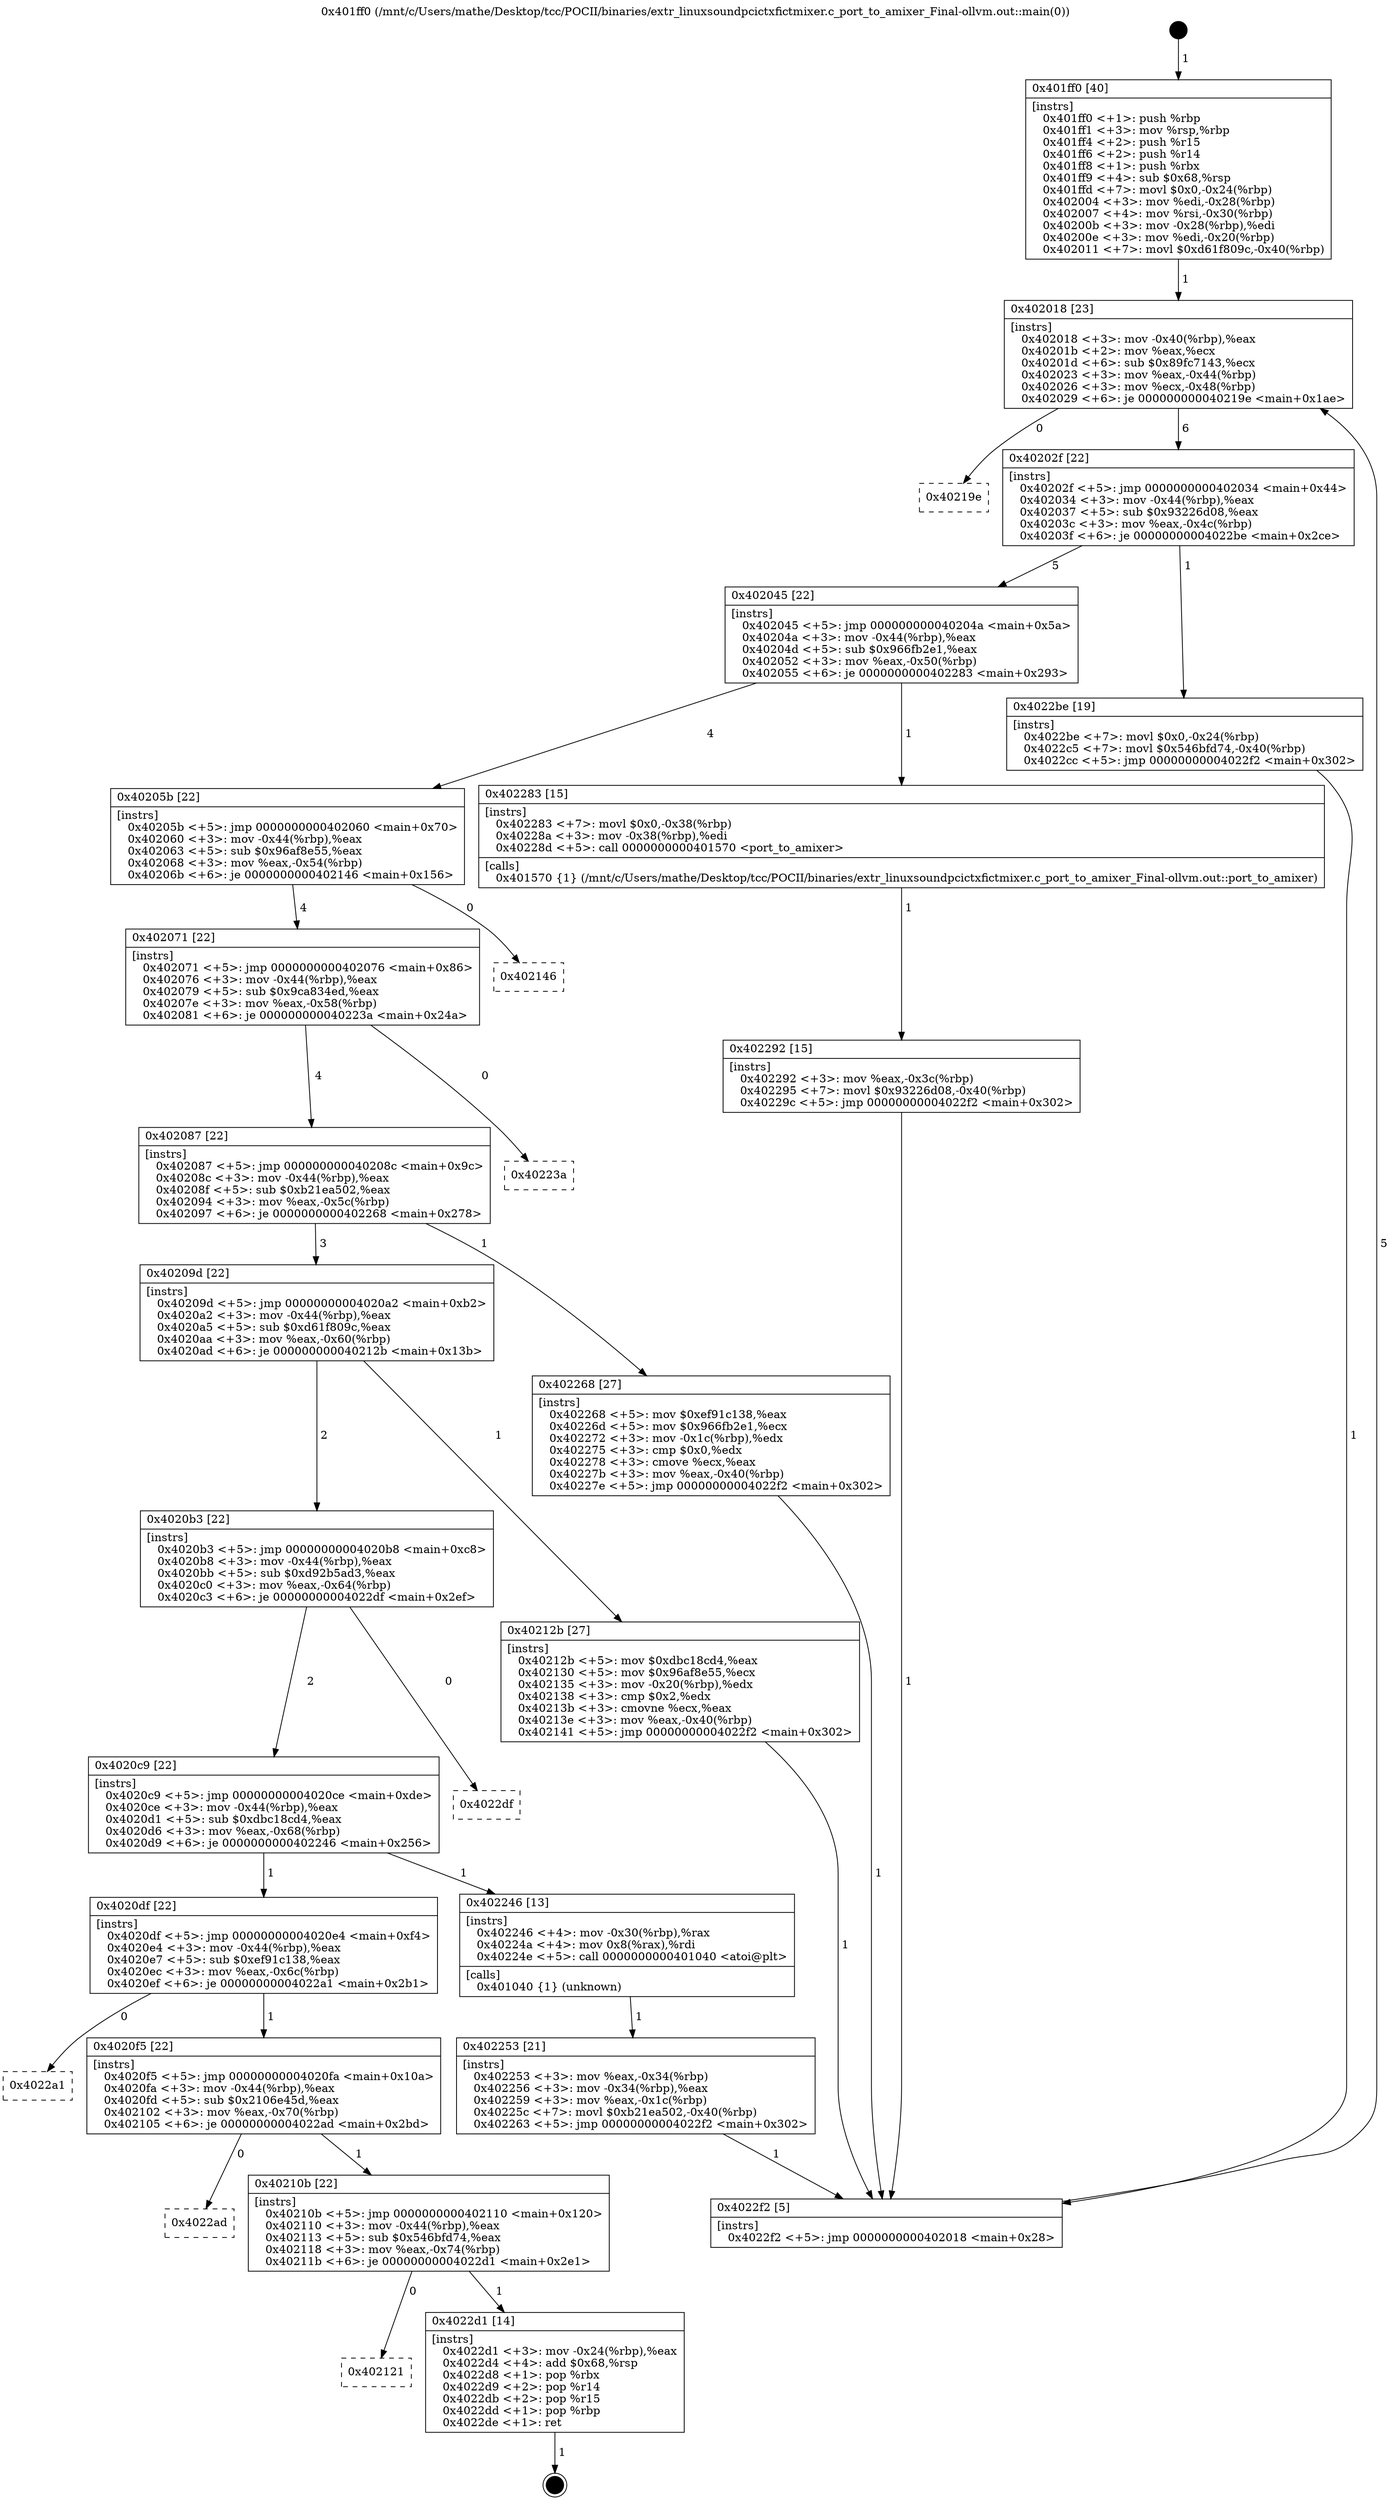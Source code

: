digraph "0x401ff0" {
  label = "0x401ff0 (/mnt/c/Users/mathe/Desktop/tcc/POCII/binaries/extr_linuxsoundpcictxfictmixer.c_port_to_amixer_Final-ollvm.out::main(0))"
  labelloc = "t"
  node[shape=record]

  Entry [label="",width=0.3,height=0.3,shape=circle,fillcolor=black,style=filled]
  "0x402018" [label="{
     0x402018 [23]\l
     | [instrs]\l
     &nbsp;&nbsp;0x402018 \<+3\>: mov -0x40(%rbp),%eax\l
     &nbsp;&nbsp;0x40201b \<+2\>: mov %eax,%ecx\l
     &nbsp;&nbsp;0x40201d \<+6\>: sub $0x89fc7143,%ecx\l
     &nbsp;&nbsp;0x402023 \<+3\>: mov %eax,-0x44(%rbp)\l
     &nbsp;&nbsp;0x402026 \<+3\>: mov %ecx,-0x48(%rbp)\l
     &nbsp;&nbsp;0x402029 \<+6\>: je 000000000040219e \<main+0x1ae\>\l
  }"]
  "0x40219e" [label="{
     0x40219e\l
  }", style=dashed]
  "0x40202f" [label="{
     0x40202f [22]\l
     | [instrs]\l
     &nbsp;&nbsp;0x40202f \<+5\>: jmp 0000000000402034 \<main+0x44\>\l
     &nbsp;&nbsp;0x402034 \<+3\>: mov -0x44(%rbp),%eax\l
     &nbsp;&nbsp;0x402037 \<+5\>: sub $0x93226d08,%eax\l
     &nbsp;&nbsp;0x40203c \<+3\>: mov %eax,-0x4c(%rbp)\l
     &nbsp;&nbsp;0x40203f \<+6\>: je 00000000004022be \<main+0x2ce\>\l
  }"]
  Exit [label="",width=0.3,height=0.3,shape=circle,fillcolor=black,style=filled,peripheries=2]
  "0x4022be" [label="{
     0x4022be [19]\l
     | [instrs]\l
     &nbsp;&nbsp;0x4022be \<+7\>: movl $0x0,-0x24(%rbp)\l
     &nbsp;&nbsp;0x4022c5 \<+7\>: movl $0x546bfd74,-0x40(%rbp)\l
     &nbsp;&nbsp;0x4022cc \<+5\>: jmp 00000000004022f2 \<main+0x302\>\l
  }"]
  "0x402045" [label="{
     0x402045 [22]\l
     | [instrs]\l
     &nbsp;&nbsp;0x402045 \<+5\>: jmp 000000000040204a \<main+0x5a\>\l
     &nbsp;&nbsp;0x40204a \<+3\>: mov -0x44(%rbp),%eax\l
     &nbsp;&nbsp;0x40204d \<+5\>: sub $0x966fb2e1,%eax\l
     &nbsp;&nbsp;0x402052 \<+3\>: mov %eax,-0x50(%rbp)\l
     &nbsp;&nbsp;0x402055 \<+6\>: je 0000000000402283 \<main+0x293\>\l
  }"]
  "0x402121" [label="{
     0x402121\l
  }", style=dashed]
  "0x402283" [label="{
     0x402283 [15]\l
     | [instrs]\l
     &nbsp;&nbsp;0x402283 \<+7\>: movl $0x0,-0x38(%rbp)\l
     &nbsp;&nbsp;0x40228a \<+3\>: mov -0x38(%rbp),%edi\l
     &nbsp;&nbsp;0x40228d \<+5\>: call 0000000000401570 \<port_to_amixer\>\l
     | [calls]\l
     &nbsp;&nbsp;0x401570 \{1\} (/mnt/c/Users/mathe/Desktop/tcc/POCII/binaries/extr_linuxsoundpcictxfictmixer.c_port_to_amixer_Final-ollvm.out::port_to_amixer)\l
  }"]
  "0x40205b" [label="{
     0x40205b [22]\l
     | [instrs]\l
     &nbsp;&nbsp;0x40205b \<+5\>: jmp 0000000000402060 \<main+0x70\>\l
     &nbsp;&nbsp;0x402060 \<+3\>: mov -0x44(%rbp),%eax\l
     &nbsp;&nbsp;0x402063 \<+5\>: sub $0x96af8e55,%eax\l
     &nbsp;&nbsp;0x402068 \<+3\>: mov %eax,-0x54(%rbp)\l
     &nbsp;&nbsp;0x40206b \<+6\>: je 0000000000402146 \<main+0x156\>\l
  }"]
  "0x4022d1" [label="{
     0x4022d1 [14]\l
     | [instrs]\l
     &nbsp;&nbsp;0x4022d1 \<+3\>: mov -0x24(%rbp),%eax\l
     &nbsp;&nbsp;0x4022d4 \<+4\>: add $0x68,%rsp\l
     &nbsp;&nbsp;0x4022d8 \<+1\>: pop %rbx\l
     &nbsp;&nbsp;0x4022d9 \<+2\>: pop %r14\l
     &nbsp;&nbsp;0x4022db \<+2\>: pop %r15\l
     &nbsp;&nbsp;0x4022dd \<+1\>: pop %rbp\l
     &nbsp;&nbsp;0x4022de \<+1\>: ret\l
  }"]
  "0x402146" [label="{
     0x402146\l
  }", style=dashed]
  "0x402071" [label="{
     0x402071 [22]\l
     | [instrs]\l
     &nbsp;&nbsp;0x402071 \<+5\>: jmp 0000000000402076 \<main+0x86\>\l
     &nbsp;&nbsp;0x402076 \<+3\>: mov -0x44(%rbp),%eax\l
     &nbsp;&nbsp;0x402079 \<+5\>: sub $0x9ca834ed,%eax\l
     &nbsp;&nbsp;0x40207e \<+3\>: mov %eax,-0x58(%rbp)\l
     &nbsp;&nbsp;0x402081 \<+6\>: je 000000000040223a \<main+0x24a\>\l
  }"]
  "0x40210b" [label="{
     0x40210b [22]\l
     | [instrs]\l
     &nbsp;&nbsp;0x40210b \<+5\>: jmp 0000000000402110 \<main+0x120\>\l
     &nbsp;&nbsp;0x402110 \<+3\>: mov -0x44(%rbp),%eax\l
     &nbsp;&nbsp;0x402113 \<+5\>: sub $0x546bfd74,%eax\l
     &nbsp;&nbsp;0x402118 \<+3\>: mov %eax,-0x74(%rbp)\l
     &nbsp;&nbsp;0x40211b \<+6\>: je 00000000004022d1 \<main+0x2e1\>\l
  }"]
  "0x40223a" [label="{
     0x40223a\l
  }", style=dashed]
  "0x402087" [label="{
     0x402087 [22]\l
     | [instrs]\l
     &nbsp;&nbsp;0x402087 \<+5\>: jmp 000000000040208c \<main+0x9c\>\l
     &nbsp;&nbsp;0x40208c \<+3\>: mov -0x44(%rbp),%eax\l
     &nbsp;&nbsp;0x40208f \<+5\>: sub $0xb21ea502,%eax\l
     &nbsp;&nbsp;0x402094 \<+3\>: mov %eax,-0x5c(%rbp)\l
     &nbsp;&nbsp;0x402097 \<+6\>: je 0000000000402268 \<main+0x278\>\l
  }"]
  "0x4022ad" [label="{
     0x4022ad\l
  }", style=dashed]
  "0x402268" [label="{
     0x402268 [27]\l
     | [instrs]\l
     &nbsp;&nbsp;0x402268 \<+5\>: mov $0xef91c138,%eax\l
     &nbsp;&nbsp;0x40226d \<+5\>: mov $0x966fb2e1,%ecx\l
     &nbsp;&nbsp;0x402272 \<+3\>: mov -0x1c(%rbp),%edx\l
     &nbsp;&nbsp;0x402275 \<+3\>: cmp $0x0,%edx\l
     &nbsp;&nbsp;0x402278 \<+3\>: cmove %ecx,%eax\l
     &nbsp;&nbsp;0x40227b \<+3\>: mov %eax,-0x40(%rbp)\l
     &nbsp;&nbsp;0x40227e \<+5\>: jmp 00000000004022f2 \<main+0x302\>\l
  }"]
  "0x40209d" [label="{
     0x40209d [22]\l
     | [instrs]\l
     &nbsp;&nbsp;0x40209d \<+5\>: jmp 00000000004020a2 \<main+0xb2\>\l
     &nbsp;&nbsp;0x4020a2 \<+3\>: mov -0x44(%rbp),%eax\l
     &nbsp;&nbsp;0x4020a5 \<+5\>: sub $0xd61f809c,%eax\l
     &nbsp;&nbsp;0x4020aa \<+3\>: mov %eax,-0x60(%rbp)\l
     &nbsp;&nbsp;0x4020ad \<+6\>: je 000000000040212b \<main+0x13b\>\l
  }"]
  "0x4020f5" [label="{
     0x4020f5 [22]\l
     | [instrs]\l
     &nbsp;&nbsp;0x4020f5 \<+5\>: jmp 00000000004020fa \<main+0x10a\>\l
     &nbsp;&nbsp;0x4020fa \<+3\>: mov -0x44(%rbp),%eax\l
     &nbsp;&nbsp;0x4020fd \<+5\>: sub $0x2106e45d,%eax\l
     &nbsp;&nbsp;0x402102 \<+3\>: mov %eax,-0x70(%rbp)\l
     &nbsp;&nbsp;0x402105 \<+6\>: je 00000000004022ad \<main+0x2bd\>\l
  }"]
  "0x40212b" [label="{
     0x40212b [27]\l
     | [instrs]\l
     &nbsp;&nbsp;0x40212b \<+5\>: mov $0xdbc18cd4,%eax\l
     &nbsp;&nbsp;0x402130 \<+5\>: mov $0x96af8e55,%ecx\l
     &nbsp;&nbsp;0x402135 \<+3\>: mov -0x20(%rbp),%edx\l
     &nbsp;&nbsp;0x402138 \<+3\>: cmp $0x2,%edx\l
     &nbsp;&nbsp;0x40213b \<+3\>: cmovne %ecx,%eax\l
     &nbsp;&nbsp;0x40213e \<+3\>: mov %eax,-0x40(%rbp)\l
     &nbsp;&nbsp;0x402141 \<+5\>: jmp 00000000004022f2 \<main+0x302\>\l
  }"]
  "0x4020b3" [label="{
     0x4020b3 [22]\l
     | [instrs]\l
     &nbsp;&nbsp;0x4020b3 \<+5\>: jmp 00000000004020b8 \<main+0xc8\>\l
     &nbsp;&nbsp;0x4020b8 \<+3\>: mov -0x44(%rbp),%eax\l
     &nbsp;&nbsp;0x4020bb \<+5\>: sub $0xd92b5ad3,%eax\l
     &nbsp;&nbsp;0x4020c0 \<+3\>: mov %eax,-0x64(%rbp)\l
     &nbsp;&nbsp;0x4020c3 \<+6\>: je 00000000004022df \<main+0x2ef\>\l
  }"]
  "0x4022f2" [label="{
     0x4022f2 [5]\l
     | [instrs]\l
     &nbsp;&nbsp;0x4022f2 \<+5\>: jmp 0000000000402018 \<main+0x28\>\l
  }"]
  "0x401ff0" [label="{
     0x401ff0 [40]\l
     | [instrs]\l
     &nbsp;&nbsp;0x401ff0 \<+1\>: push %rbp\l
     &nbsp;&nbsp;0x401ff1 \<+3\>: mov %rsp,%rbp\l
     &nbsp;&nbsp;0x401ff4 \<+2\>: push %r15\l
     &nbsp;&nbsp;0x401ff6 \<+2\>: push %r14\l
     &nbsp;&nbsp;0x401ff8 \<+1\>: push %rbx\l
     &nbsp;&nbsp;0x401ff9 \<+4\>: sub $0x68,%rsp\l
     &nbsp;&nbsp;0x401ffd \<+7\>: movl $0x0,-0x24(%rbp)\l
     &nbsp;&nbsp;0x402004 \<+3\>: mov %edi,-0x28(%rbp)\l
     &nbsp;&nbsp;0x402007 \<+4\>: mov %rsi,-0x30(%rbp)\l
     &nbsp;&nbsp;0x40200b \<+3\>: mov -0x28(%rbp),%edi\l
     &nbsp;&nbsp;0x40200e \<+3\>: mov %edi,-0x20(%rbp)\l
     &nbsp;&nbsp;0x402011 \<+7\>: movl $0xd61f809c,-0x40(%rbp)\l
  }"]
  "0x4022a1" [label="{
     0x4022a1\l
  }", style=dashed]
  "0x4022df" [label="{
     0x4022df\l
  }", style=dashed]
  "0x4020c9" [label="{
     0x4020c9 [22]\l
     | [instrs]\l
     &nbsp;&nbsp;0x4020c9 \<+5\>: jmp 00000000004020ce \<main+0xde\>\l
     &nbsp;&nbsp;0x4020ce \<+3\>: mov -0x44(%rbp),%eax\l
     &nbsp;&nbsp;0x4020d1 \<+5\>: sub $0xdbc18cd4,%eax\l
     &nbsp;&nbsp;0x4020d6 \<+3\>: mov %eax,-0x68(%rbp)\l
     &nbsp;&nbsp;0x4020d9 \<+6\>: je 0000000000402246 \<main+0x256\>\l
  }"]
  "0x402292" [label="{
     0x402292 [15]\l
     | [instrs]\l
     &nbsp;&nbsp;0x402292 \<+3\>: mov %eax,-0x3c(%rbp)\l
     &nbsp;&nbsp;0x402295 \<+7\>: movl $0x93226d08,-0x40(%rbp)\l
     &nbsp;&nbsp;0x40229c \<+5\>: jmp 00000000004022f2 \<main+0x302\>\l
  }"]
  "0x402246" [label="{
     0x402246 [13]\l
     | [instrs]\l
     &nbsp;&nbsp;0x402246 \<+4\>: mov -0x30(%rbp),%rax\l
     &nbsp;&nbsp;0x40224a \<+4\>: mov 0x8(%rax),%rdi\l
     &nbsp;&nbsp;0x40224e \<+5\>: call 0000000000401040 \<atoi@plt\>\l
     | [calls]\l
     &nbsp;&nbsp;0x401040 \{1\} (unknown)\l
  }"]
  "0x4020df" [label="{
     0x4020df [22]\l
     | [instrs]\l
     &nbsp;&nbsp;0x4020df \<+5\>: jmp 00000000004020e4 \<main+0xf4\>\l
     &nbsp;&nbsp;0x4020e4 \<+3\>: mov -0x44(%rbp),%eax\l
     &nbsp;&nbsp;0x4020e7 \<+5\>: sub $0xef91c138,%eax\l
     &nbsp;&nbsp;0x4020ec \<+3\>: mov %eax,-0x6c(%rbp)\l
     &nbsp;&nbsp;0x4020ef \<+6\>: je 00000000004022a1 \<main+0x2b1\>\l
  }"]
  "0x402253" [label="{
     0x402253 [21]\l
     | [instrs]\l
     &nbsp;&nbsp;0x402253 \<+3\>: mov %eax,-0x34(%rbp)\l
     &nbsp;&nbsp;0x402256 \<+3\>: mov -0x34(%rbp),%eax\l
     &nbsp;&nbsp;0x402259 \<+3\>: mov %eax,-0x1c(%rbp)\l
     &nbsp;&nbsp;0x40225c \<+7\>: movl $0xb21ea502,-0x40(%rbp)\l
     &nbsp;&nbsp;0x402263 \<+5\>: jmp 00000000004022f2 \<main+0x302\>\l
  }"]
  Entry -> "0x401ff0" [label=" 1"]
  "0x402018" -> "0x40219e" [label=" 0"]
  "0x402018" -> "0x40202f" [label=" 6"]
  "0x4022d1" -> Exit [label=" 1"]
  "0x40202f" -> "0x4022be" [label=" 1"]
  "0x40202f" -> "0x402045" [label=" 5"]
  "0x40210b" -> "0x402121" [label=" 0"]
  "0x402045" -> "0x402283" [label=" 1"]
  "0x402045" -> "0x40205b" [label=" 4"]
  "0x40210b" -> "0x4022d1" [label=" 1"]
  "0x40205b" -> "0x402146" [label=" 0"]
  "0x40205b" -> "0x402071" [label=" 4"]
  "0x4020f5" -> "0x40210b" [label=" 1"]
  "0x402071" -> "0x40223a" [label=" 0"]
  "0x402071" -> "0x402087" [label=" 4"]
  "0x4020f5" -> "0x4022ad" [label=" 0"]
  "0x402087" -> "0x402268" [label=" 1"]
  "0x402087" -> "0x40209d" [label=" 3"]
  "0x4020df" -> "0x4020f5" [label=" 1"]
  "0x40209d" -> "0x40212b" [label=" 1"]
  "0x40209d" -> "0x4020b3" [label=" 2"]
  "0x40212b" -> "0x4022f2" [label=" 1"]
  "0x401ff0" -> "0x402018" [label=" 1"]
  "0x4022f2" -> "0x402018" [label=" 5"]
  "0x4020df" -> "0x4022a1" [label=" 0"]
  "0x4020b3" -> "0x4022df" [label=" 0"]
  "0x4020b3" -> "0x4020c9" [label=" 2"]
  "0x4022be" -> "0x4022f2" [label=" 1"]
  "0x4020c9" -> "0x402246" [label=" 1"]
  "0x4020c9" -> "0x4020df" [label=" 1"]
  "0x402246" -> "0x402253" [label=" 1"]
  "0x402253" -> "0x4022f2" [label=" 1"]
  "0x402268" -> "0x4022f2" [label=" 1"]
  "0x402283" -> "0x402292" [label=" 1"]
  "0x402292" -> "0x4022f2" [label=" 1"]
}
